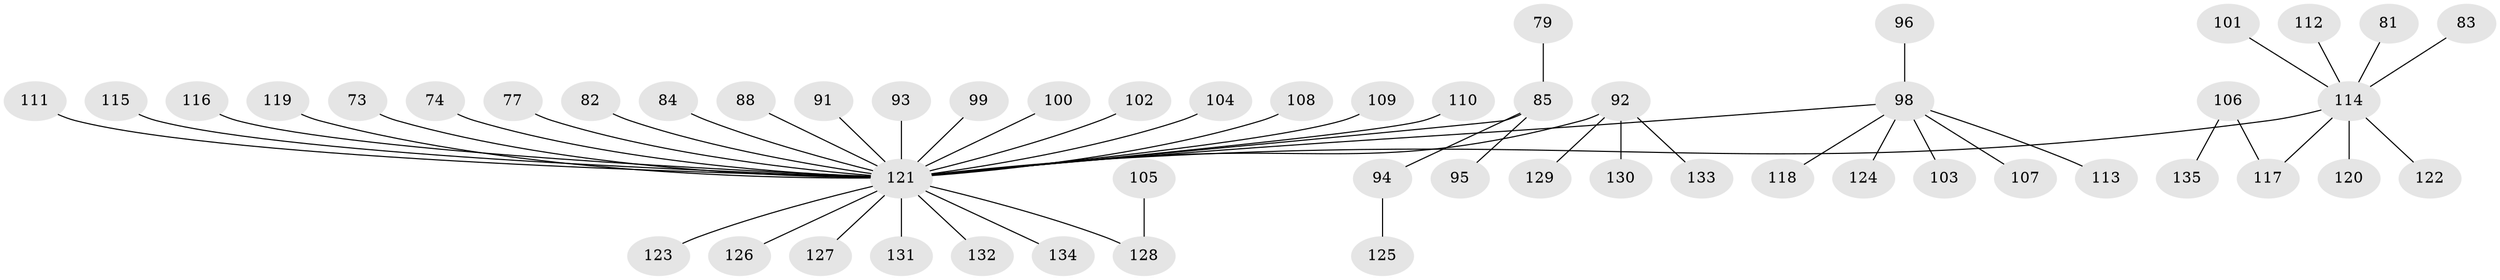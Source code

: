 // original degree distribution, {5: 0.06666666666666667, 3: 0.1037037037037037, 2: 0.22962962962962963, 4: 0.08148148148148149, 6: 0.007407407407407408, 1: 0.5111111111111111}
// Generated by graph-tools (version 1.1) at 2025/55/03/04/25 21:55:58]
// undirected, 54 vertices, 53 edges
graph export_dot {
graph [start="1"]
  node [color=gray90,style=filled];
  73;
  74;
  77;
  79;
  81;
  82;
  83;
  84 [super="+50"];
  85 [super="+49"];
  88;
  91;
  92;
  93;
  94;
  95;
  96;
  98 [super="+26+90+87+33+36+61+70"];
  99;
  100;
  101;
  102;
  103;
  104;
  105;
  106;
  107;
  108;
  109;
  110;
  111;
  112 [super="+47"];
  113;
  114 [super="+32+45+58+63+65+66+53"];
  115;
  116;
  117 [super="+97"];
  118;
  119;
  120;
  121 [super="+71+75+86+76+68+72"];
  122;
  123;
  124;
  125;
  126;
  127;
  128 [super="+89"];
  129;
  130;
  131;
  132;
  133;
  134;
  135;
  73 -- 121;
  74 -- 121;
  77 -- 121;
  79 -- 85;
  81 -- 114;
  82 -- 121;
  83 -- 114;
  84 -- 121;
  85 -- 95;
  85 -- 94;
  85 -- 121;
  88 -- 121;
  91 -- 121;
  92 -- 129;
  92 -- 130;
  92 -- 133;
  92 -- 121;
  93 -- 121;
  94 -- 125;
  96 -- 98;
  98 -- 118;
  98 -- 113;
  98 -- 124;
  98 -- 107;
  98 -- 103;
  98 -- 121;
  99 -- 121;
  100 -- 121;
  101 -- 114;
  102 -- 121;
  104 -- 121;
  105 -- 128;
  106 -- 135;
  106 -- 117;
  108 -- 121;
  109 -- 121;
  110 -- 121;
  111 -- 121;
  112 -- 114;
  114 -- 122;
  114 -- 120;
  114 -- 117;
  114 -- 121;
  115 -- 121;
  116 -- 121;
  119 -- 121;
  121 -- 123;
  121 -- 134;
  121 -- 128;
  121 -- 131;
  121 -- 126;
  121 -- 127;
  121 -- 132;
}

